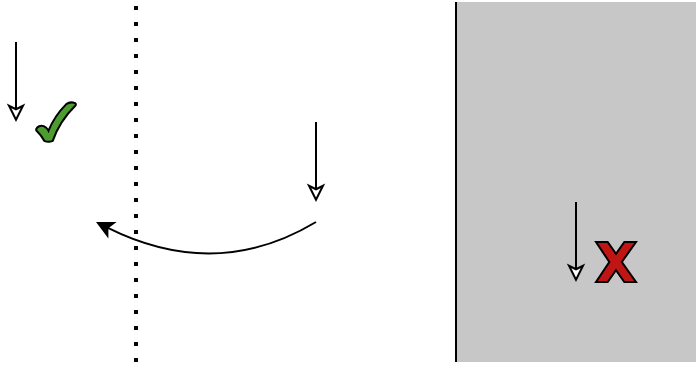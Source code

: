 <mxfile version="24.6.4" type="device">
  <diagram name="Stránka-1" id="O7ozUKQFASO1LDnZj69G">
    <mxGraphModel dx="1050" dy="537" grid="1" gridSize="10" guides="1" tooltips="1" connect="1" arrows="1" fold="1" page="1" pageScale="1" pageWidth="827" pageHeight="1169" math="0" shadow="0">
      <root>
        <mxCell id="0" />
        <mxCell id="1" parent="0" />
        <mxCell id="G8AwyMIWm3M0BivnleBA-7" value="" style="rounded=0;whiteSpace=wrap;html=1;strokeColor=none;fillColor=#C7C7C7;" vertex="1" parent="1">
          <mxGeometry x="480" y="200" width="120" height="180" as="geometry" />
        </mxCell>
        <mxCell id="G8AwyMIWm3M0BivnleBA-1" value="" style="endArrow=none;dashed=1;html=1;dashPattern=1 3;strokeWidth=2;rounded=0;" edge="1" parent="1">
          <mxGeometry width="50" height="50" relative="1" as="geometry">
            <mxPoint x="320" y="380" as="sourcePoint" />
            <mxPoint x="320" y="200" as="targetPoint" />
          </mxGeometry>
        </mxCell>
        <mxCell id="G8AwyMIWm3M0BivnleBA-2" value="" style="endArrow=classic;html=1;rounded=0;strokeColor=#000000;startFillColor=#FAFAFA;endFillColor=#FFFFFF;" edge="1" parent="1">
          <mxGeometry width="50" height="50" relative="1" as="geometry">
            <mxPoint x="260" y="220" as="sourcePoint" />
            <mxPoint x="260" y="260" as="targetPoint" />
          </mxGeometry>
        </mxCell>
        <mxCell id="G8AwyMIWm3M0BivnleBA-3" value="" style="endArrow=none;html=1;rounded=0;exitX=0;exitY=1;exitDx=0;exitDy=0;" edge="1" parent="1" source="G8AwyMIWm3M0BivnleBA-7">
          <mxGeometry width="50" height="50" relative="1" as="geometry">
            <mxPoint x="480" y="400" as="sourcePoint" />
            <mxPoint x="480" y="200" as="targetPoint" />
          </mxGeometry>
        </mxCell>
        <mxCell id="G8AwyMIWm3M0BivnleBA-4" value="" style="curved=1;endArrow=classic;html=1;rounded=0;" edge="1" parent="1">
          <mxGeometry width="50" height="50" relative="1" as="geometry">
            <mxPoint x="410" y="310" as="sourcePoint" />
            <mxPoint x="300" y="310" as="targetPoint" />
            <Array as="points">
              <mxPoint x="360" y="340" />
            </Array>
          </mxGeometry>
        </mxCell>
        <mxCell id="G8AwyMIWm3M0BivnleBA-5" value="" style="endArrow=classic;html=1;rounded=0;strokeColor=#000000;startFillColor=#FAFAFA;endFillColor=#FFFFFF;" edge="1" parent="1">
          <mxGeometry width="50" height="50" relative="1" as="geometry">
            <mxPoint x="410" y="260" as="sourcePoint" />
            <mxPoint x="410" y="300" as="targetPoint" />
          </mxGeometry>
        </mxCell>
        <mxCell id="G8AwyMIWm3M0BivnleBA-6" value="" style="endArrow=classic;html=1;rounded=0;strokeColor=#000000;startFillColor=#FAFAFA;endFillColor=#FFFFFF;" edge="1" parent="1">
          <mxGeometry width="50" height="50" relative="1" as="geometry">
            <mxPoint x="540" y="300" as="sourcePoint" />
            <mxPoint x="540" y="340" as="targetPoint" />
          </mxGeometry>
        </mxCell>
        <mxCell id="G8AwyMIWm3M0BivnleBA-8" value="" style="verticalLabelPosition=bottom;verticalAlign=top;html=1;shape=mxgraph.basic.tick;fillColor=#4C9C2F;" vertex="1" parent="1">
          <mxGeometry x="270" y="250" width="20" height="20" as="geometry" />
        </mxCell>
        <mxCell id="G8AwyMIWm3M0BivnleBA-9" value="" style="verticalLabelPosition=bottom;verticalAlign=top;html=1;shape=mxgraph.basic.x;fillColor=#BF1515;" vertex="1" parent="1">
          <mxGeometry x="550" y="320" width="20" height="20" as="geometry" />
        </mxCell>
      </root>
    </mxGraphModel>
  </diagram>
</mxfile>

